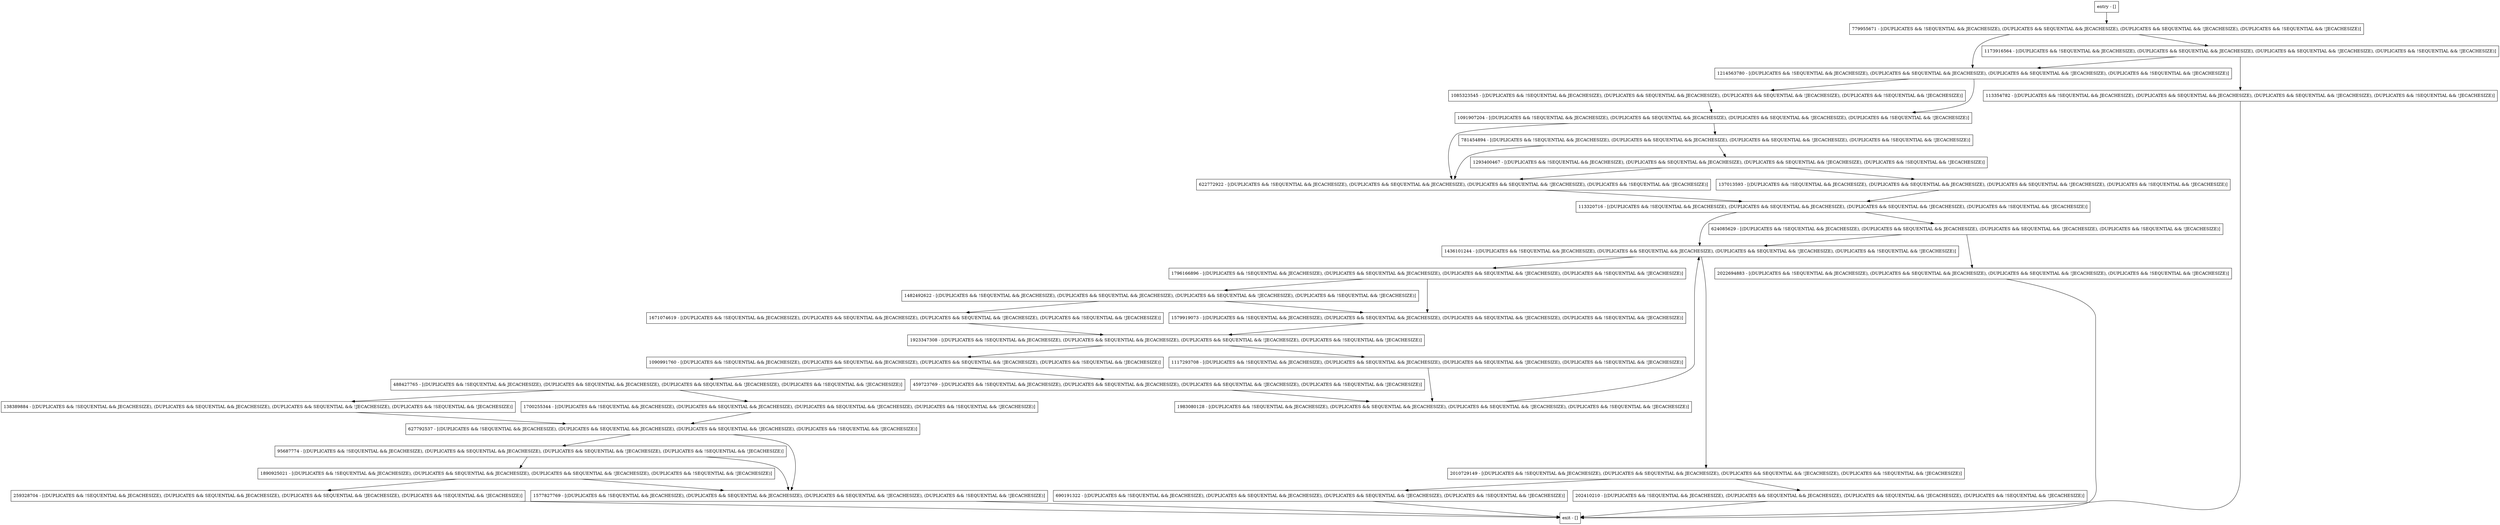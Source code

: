 digraph findEntry {
node [shape=record];
2022694883 [label="2022694883 - [(DUPLICATES && !SEQUENTIAL && JECACHESIZE), (DUPLICATES && SEQUENTIAL && JECACHESIZE), (DUPLICATES && SEQUENTIAL && !JECACHESIZE), (DUPLICATES && !SEQUENTIAL && !JECACHESIZE)]"];
202410210 [label="202410210 - [(DUPLICATES && !SEQUENTIAL && JECACHESIZE), (DUPLICATES && SEQUENTIAL && JECACHESIZE), (DUPLICATES && SEQUENTIAL && !JECACHESIZE), (DUPLICATES && !SEQUENTIAL && !JECACHESIZE)]"];
690191322 [label="690191322 - [(DUPLICATES && !SEQUENTIAL && JECACHESIZE), (DUPLICATES && SEQUENTIAL && JECACHESIZE), (DUPLICATES && SEQUENTIAL && !JECACHESIZE), (DUPLICATES && !SEQUENTIAL && !JECACHESIZE)]"];
1482492622 [label="1482492622 - [(DUPLICATES && !SEQUENTIAL && JECACHESIZE), (DUPLICATES && SEQUENTIAL && JECACHESIZE), (DUPLICATES && SEQUENTIAL && !JECACHESIZE), (DUPLICATES && !SEQUENTIAL && !JECACHESIZE)]"];
1890925021 [label="1890925021 - [(DUPLICATES && !SEQUENTIAL && JECACHESIZE), (DUPLICATES && SEQUENTIAL && JECACHESIZE), (DUPLICATES && SEQUENTIAL && !JECACHESIZE), (DUPLICATES && !SEQUENTIAL && !JECACHESIZE)]"];
1090991760 [label="1090991760 - [(DUPLICATES && !SEQUENTIAL && JECACHESIZE), (DUPLICATES && SEQUENTIAL && JECACHESIZE), (DUPLICATES && SEQUENTIAL && !JECACHESIZE), (DUPLICATES && !SEQUENTIAL && !JECACHESIZE)]"];
622772922 [label="622772922 - [(DUPLICATES && !SEQUENTIAL && JECACHESIZE), (DUPLICATES && SEQUENTIAL && JECACHESIZE), (DUPLICATES && SEQUENTIAL && !JECACHESIZE), (DUPLICATES && !SEQUENTIAL && !JECACHESIZE)]"];
1671074619 [label="1671074619 - [(DUPLICATES && !SEQUENTIAL && JECACHESIZE), (DUPLICATES && SEQUENTIAL && JECACHESIZE), (DUPLICATES && SEQUENTIAL && !JECACHESIZE), (DUPLICATES && !SEQUENTIAL && !JECACHESIZE)]"];
1214563780 [label="1214563780 - [(DUPLICATES && !SEQUENTIAL && JECACHESIZE), (DUPLICATES && SEQUENTIAL && JECACHESIZE), (DUPLICATES && SEQUENTIAL && !JECACHESIZE), (DUPLICATES && !SEQUENTIAL && !JECACHESIZE)]"];
488427765 [label="488427765 - [(DUPLICATES && !SEQUENTIAL && JECACHESIZE), (DUPLICATES && SEQUENTIAL && JECACHESIZE), (DUPLICATES && SEQUENTIAL && !JECACHESIZE), (DUPLICATES && !SEQUENTIAL && !JECACHESIZE)]"];
137013593 [label="137013593 - [(DUPLICATES && !SEQUENTIAL && JECACHESIZE), (DUPLICATES && SEQUENTIAL && JECACHESIZE), (DUPLICATES && SEQUENTIAL && !JECACHESIZE), (DUPLICATES && !SEQUENTIAL && !JECACHESIZE)]"];
1983080128 [label="1983080128 - [(DUPLICATES && !SEQUENTIAL && JECACHESIZE), (DUPLICATES && SEQUENTIAL && JECACHESIZE), (DUPLICATES && SEQUENTIAL && !JECACHESIZE), (DUPLICATES && !SEQUENTIAL && !JECACHESIZE)]"];
1923347308 [label="1923347308 - [(DUPLICATES && !SEQUENTIAL && JECACHESIZE), (DUPLICATES && SEQUENTIAL && JECACHESIZE), (DUPLICATES && SEQUENTIAL && !JECACHESIZE), (DUPLICATES && !SEQUENTIAL && !JECACHESIZE)]"];
781454894 [label="781454894 - [(DUPLICATES && !SEQUENTIAL && JECACHESIZE), (DUPLICATES && SEQUENTIAL && JECACHESIZE), (DUPLICATES && SEQUENTIAL && !JECACHESIZE), (DUPLICATES && !SEQUENTIAL && !JECACHESIZE)]"];
1293400467 [label="1293400467 - [(DUPLICATES && !SEQUENTIAL && JECACHESIZE), (DUPLICATES && SEQUENTIAL && JECACHESIZE), (DUPLICATES && SEQUENTIAL && !JECACHESIZE), (DUPLICATES && !SEQUENTIAL && !JECACHESIZE)]"];
259328704 [label="259328704 - [(DUPLICATES && !SEQUENTIAL && JECACHESIZE), (DUPLICATES && SEQUENTIAL && JECACHESIZE), (DUPLICATES && SEQUENTIAL && !JECACHESIZE), (DUPLICATES && !SEQUENTIAL && !JECACHESIZE)]"];
1577827769 [label="1577827769 - [(DUPLICATES && !SEQUENTIAL && JECACHESIZE), (DUPLICATES && SEQUENTIAL && JECACHESIZE), (DUPLICATES && SEQUENTIAL && !JECACHESIZE), (DUPLICATES && !SEQUENTIAL && !JECACHESIZE)]"];
138389884 [label="138389884 - [(DUPLICATES && !SEQUENTIAL && JECACHESIZE), (DUPLICATES && SEQUENTIAL && JECACHESIZE), (DUPLICATES && SEQUENTIAL && !JECACHESIZE), (DUPLICATES && !SEQUENTIAL && !JECACHESIZE)]"];
459723769 [label="459723769 - [(DUPLICATES && !SEQUENTIAL && JECACHESIZE), (DUPLICATES && SEQUENTIAL && JECACHESIZE), (DUPLICATES && SEQUENTIAL && !JECACHESIZE), (DUPLICATES && !SEQUENTIAL && !JECACHESIZE)]"];
1796166896 [label="1796166896 - [(DUPLICATES && !SEQUENTIAL && JECACHESIZE), (DUPLICATES && SEQUENTIAL && JECACHESIZE), (DUPLICATES && SEQUENTIAL && !JECACHESIZE), (DUPLICATES && !SEQUENTIAL && !JECACHESIZE)]"];
1173916564 [label="1173916564 - [(DUPLICATES && !SEQUENTIAL && JECACHESIZE), (DUPLICATES && SEQUENTIAL && JECACHESIZE), (DUPLICATES && SEQUENTIAL && !JECACHESIZE), (DUPLICATES && !SEQUENTIAL && !JECACHESIZE)]"];
113354782 [label="113354782 - [(DUPLICATES && !SEQUENTIAL && JECACHESIZE), (DUPLICATES && SEQUENTIAL && JECACHESIZE), (DUPLICATES && SEQUENTIAL && !JECACHESIZE), (DUPLICATES && !SEQUENTIAL && !JECACHESIZE)]"];
624085629 [label="624085629 - [(DUPLICATES && !SEQUENTIAL && JECACHESIZE), (DUPLICATES && SEQUENTIAL && JECACHESIZE), (DUPLICATES && SEQUENTIAL && !JECACHESIZE), (DUPLICATES && !SEQUENTIAL && !JECACHESIZE)]"];
779955671 [label="779955671 - [(DUPLICATES && !SEQUENTIAL && JECACHESIZE), (DUPLICATES && SEQUENTIAL && JECACHESIZE), (DUPLICATES && SEQUENTIAL && !JECACHESIZE), (DUPLICATES && !SEQUENTIAL && !JECACHESIZE)]"];
entry [label="entry - []"];
exit [label="exit - []"];
1085323545 [label="1085323545 - [(DUPLICATES && !SEQUENTIAL && JECACHESIZE), (DUPLICATES && SEQUENTIAL && JECACHESIZE), (DUPLICATES && SEQUENTIAL && !JECACHESIZE), (DUPLICATES && !SEQUENTIAL && !JECACHESIZE)]"];
113320716 [label="113320716 - [(DUPLICATES && !SEQUENTIAL && JECACHESIZE), (DUPLICATES && SEQUENTIAL && JECACHESIZE), (DUPLICATES && SEQUENTIAL && !JECACHESIZE), (DUPLICATES && !SEQUENTIAL && !JECACHESIZE)]"];
2010729149 [label="2010729149 - [(DUPLICATES && !SEQUENTIAL && JECACHESIZE), (DUPLICATES && SEQUENTIAL && JECACHESIZE), (DUPLICATES && SEQUENTIAL && !JECACHESIZE), (DUPLICATES && !SEQUENTIAL && !JECACHESIZE)]"];
627792537 [label="627792537 - [(DUPLICATES && !SEQUENTIAL && JECACHESIZE), (DUPLICATES && SEQUENTIAL && JECACHESIZE), (DUPLICATES && SEQUENTIAL && !JECACHESIZE), (DUPLICATES && !SEQUENTIAL && !JECACHESIZE)]"];
1091907204 [label="1091907204 - [(DUPLICATES && !SEQUENTIAL && JECACHESIZE), (DUPLICATES && SEQUENTIAL && JECACHESIZE), (DUPLICATES && SEQUENTIAL && !JECACHESIZE), (DUPLICATES && !SEQUENTIAL && !JECACHESIZE)]"];
95687774 [label="95687774 - [(DUPLICATES && !SEQUENTIAL && JECACHESIZE), (DUPLICATES && SEQUENTIAL && JECACHESIZE), (DUPLICATES && SEQUENTIAL && !JECACHESIZE), (DUPLICATES && !SEQUENTIAL && !JECACHESIZE)]"];
1700255344 [label="1700255344 - [(DUPLICATES && !SEQUENTIAL && JECACHESIZE), (DUPLICATES && SEQUENTIAL && JECACHESIZE), (DUPLICATES && SEQUENTIAL && !JECACHESIZE), (DUPLICATES && !SEQUENTIAL && !JECACHESIZE)]"];
1436101244 [label="1436101244 - [(DUPLICATES && !SEQUENTIAL && JECACHESIZE), (DUPLICATES && SEQUENTIAL && JECACHESIZE), (DUPLICATES && SEQUENTIAL && !JECACHESIZE), (DUPLICATES && !SEQUENTIAL && !JECACHESIZE)]"];
1117293708 [label="1117293708 - [(DUPLICATES && !SEQUENTIAL && JECACHESIZE), (DUPLICATES && SEQUENTIAL && JECACHESIZE), (DUPLICATES && SEQUENTIAL && !JECACHESIZE), (DUPLICATES && !SEQUENTIAL && !JECACHESIZE)]"];
1579919073 [label="1579919073 - [(DUPLICATES && !SEQUENTIAL && JECACHESIZE), (DUPLICATES && SEQUENTIAL && JECACHESIZE), (DUPLICATES && SEQUENTIAL && !JECACHESIZE), (DUPLICATES && !SEQUENTIAL && !JECACHESIZE)]"];
entry;
exit;
2022694883 -> exit;
202410210 -> exit;
690191322 -> exit;
1482492622 -> 1671074619;
1482492622 -> 1579919073;
1890925021 -> 259328704;
1890925021 -> 1577827769;
1090991760 -> 459723769;
1090991760 -> 488427765;
622772922 -> 113320716;
1671074619 -> 1923347308;
1214563780 -> 1085323545;
1214563780 -> 1091907204;
488427765 -> 1700255344;
488427765 -> 138389884;
137013593 -> 113320716;
1983080128 -> 1436101244;
1923347308 -> 1090991760;
1923347308 -> 1117293708;
781454894 -> 622772922;
781454894 -> 1293400467;
1293400467 -> 622772922;
1293400467 -> 137013593;
259328704 -> exit;
1577827769 -> exit;
138389884 -> 627792537;
459723769 -> 1983080128;
1796166896 -> 1482492622;
1796166896 -> 1579919073;
1173916564 -> 113354782;
1173916564 -> 1214563780;
113354782 -> exit;
624085629 -> 2022694883;
624085629 -> 1436101244;
779955671 -> 1173916564;
779955671 -> 1214563780;
entry -> 779955671;
1085323545 -> 1091907204;
113320716 -> 1436101244;
113320716 -> 624085629;
2010729149 -> 202410210;
2010729149 -> 690191322;
627792537 -> 95687774;
627792537 -> 1577827769;
1091907204 -> 781454894;
1091907204 -> 622772922;
95687774 -> 1890925021;
95687774 -> 1577827769;
1700255344 -> 627792537;
1436101244 -> 2010729149;
1436101244 -> 1796166896;
1117293708 -> 1983080128;
1579919073 -> 1923347308;
}
